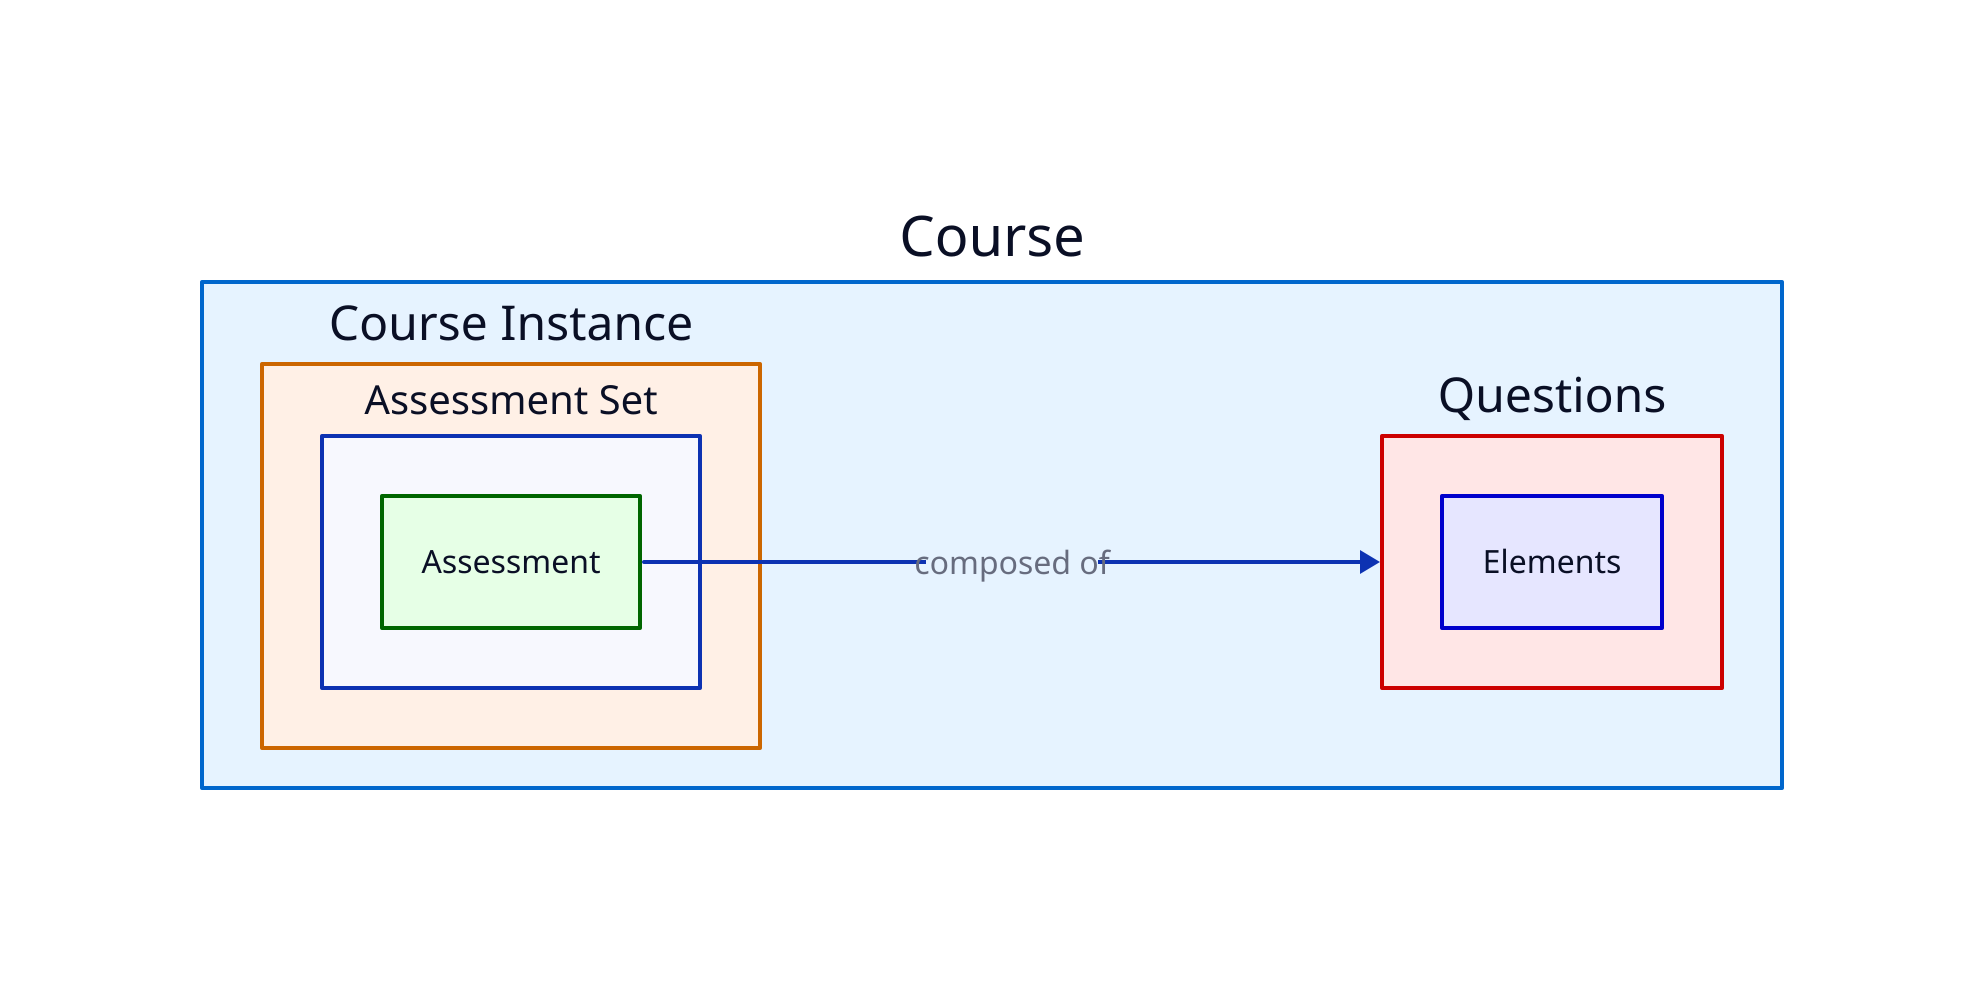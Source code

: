 direction: right

course: Course {
    shape: rectangle
    style: {
        fill: "#e6f3ff"
        stroke: "#0066cc"
    }

    instance: Course Instance {
        shape: rectangle
        style: {
            fill: "#fff0e6"
            stroke: "#cc6600"
        }


        set: Assessment Set {
            shape: rectangle
            assessment: Assessment {
                shape: rectangle
                style: {
                    fill: "#e6ffe6"
                    stroke: "#006600"
                }
            }
        }
    }

    question: Questions {
        shape: rectangle
        style: {
            fill: "#ffe6e6"
            stroke: "#cc0000"
        }
        element: Elements {
            shape: rectangle
            style: {
                fill: "#e6e6ff"
                stroke: "#0000cc"
            }
        }
    }

    instance.set.assessment -> question: "composed of"
}
